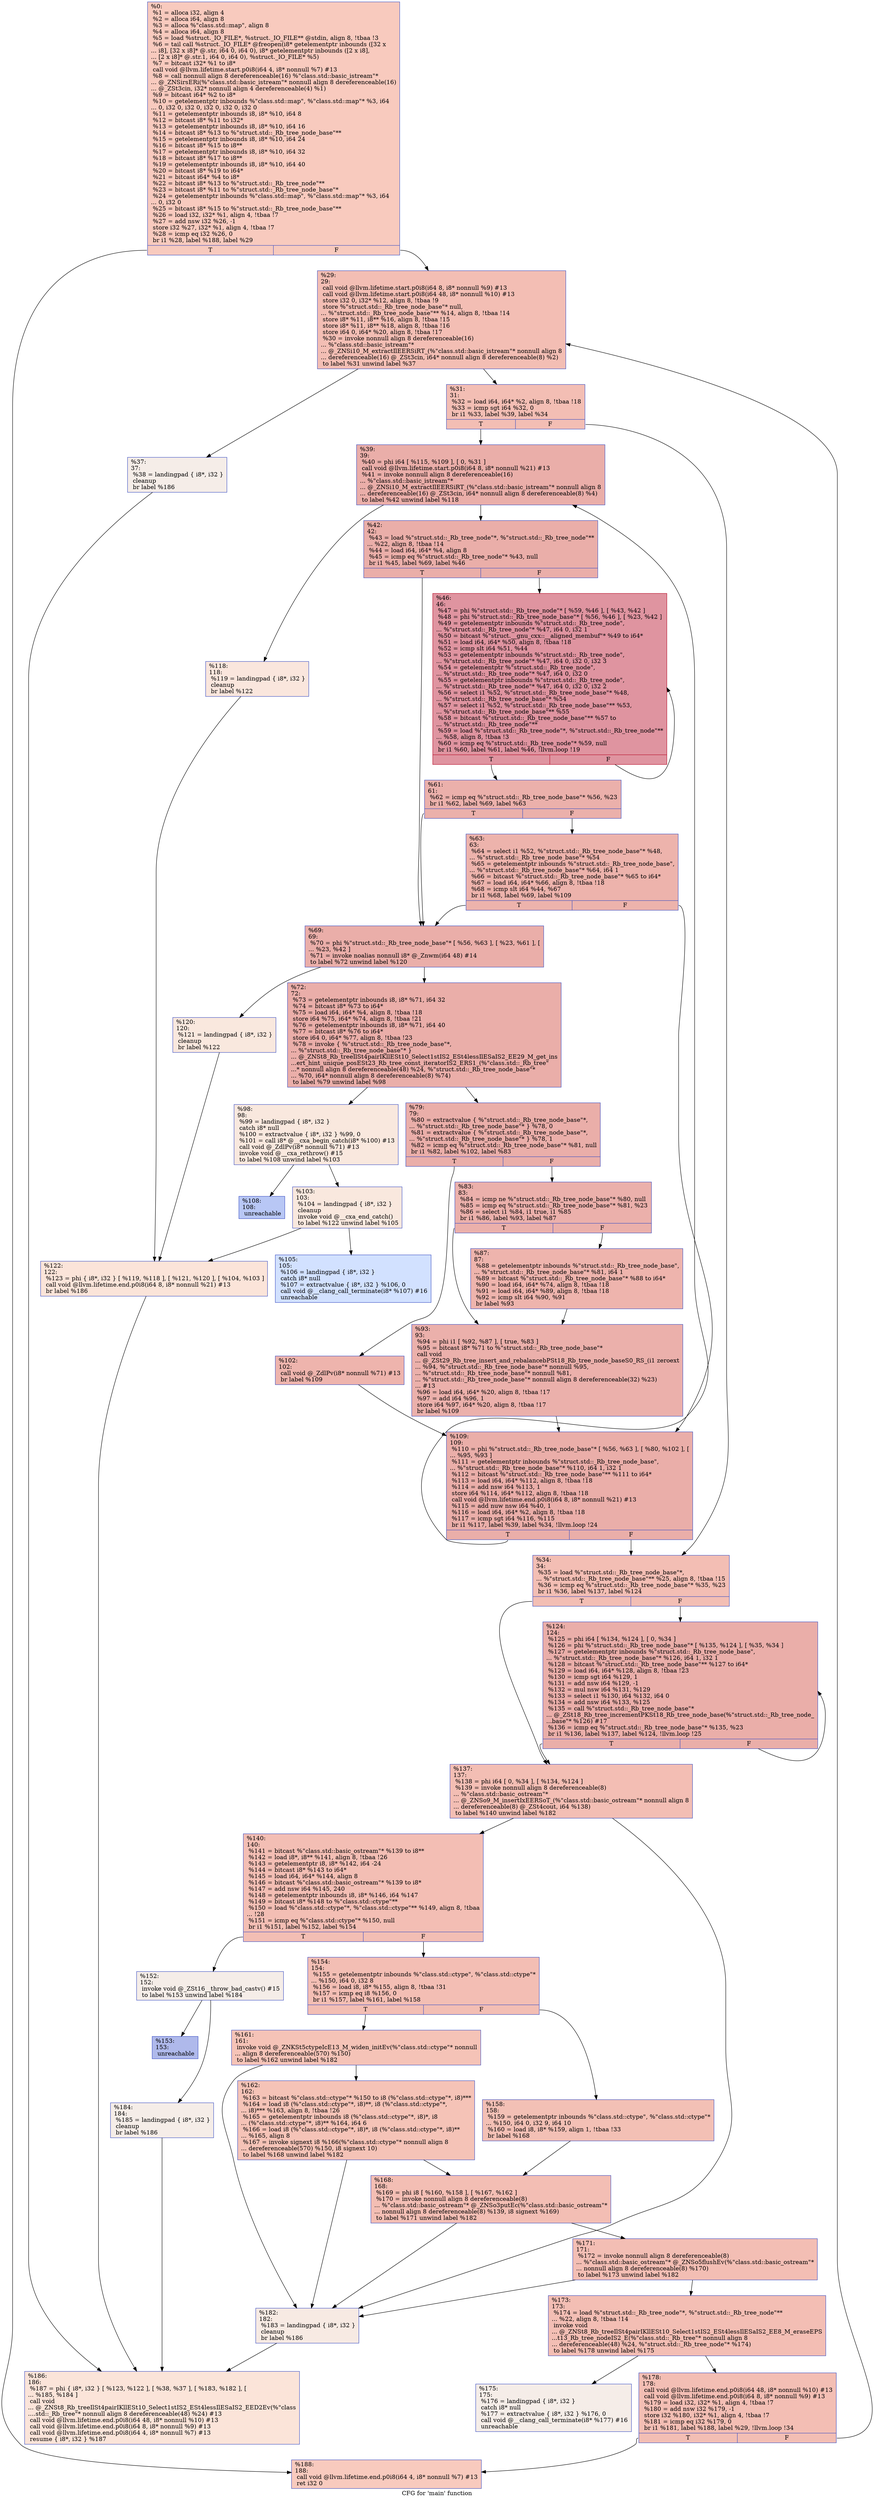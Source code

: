 digraph "CFG for 'main' function" {
	label="CFG for 'main' function";

	Node0x55a5d972b8b0 [shape=record,color="#3d50c3ff", style=filled, fillcolor="#ef886b70",label="{%0:\l  %1 = alloca i32, align 4\l  %2 = alloca i64, align 8\l  %3 = alloca %\"class.std::map\", align 8\l  %4 = alloca i64, align 8\l  %5 = load %struct._IO_FILE*, %struct._IO_FILE** @stdin, align 8, !tbaa !3\l  %6 = tail call %struct._IO_FILE* @freopen(i8* getelementptr inbounds ([32 x\l... i8], [32 x i8]* @.str, i64 0, i64 0), i8* getelementptr inbounds ([2 x i8],\l... [2 x i8]* @.str.1, i64 0, i64 0), %struct._IO_FILE* %5)\l  %7 = bitcast i32* %1 to i8*\l  call void @llvm.lifetime.start.p0i8(i64 4, i8* nonnull %7) #13\l  %8 = call nonnull align 8 dereferenceable(16) %\"class.std::basic_istream\"*\l... @_ZNSirsERi(%\"class.std::basic_istream\"* nonnull align 8 dereferenceable(16)\l... @_ZSt3cin, i32* nonnull align 4 dereferenceable(4) %1)\l  %9 = bitcast i64* %2 to i8*\l  %10 = getelementptr inbounds %\"class.std::map\", %\"class.std::map\"* %3, i64\l... 0, i32 0, i32 0, i32 0, i32 0, i32 0\l  %11 = getelementptr inbounds i8, i8* %10, i64 8\l  %12 = bitcast i8* %11 to i32*\l  %13 = getelementptr inbounds i8, i8* %10, i64 16\l  %14 = bitcast i8* %13 to %\"struct.std::_Rb_tree_node_base\"**\l  %15 = getelementptr inbounds i8, i8* %10, i64 24\l  %16 = bitcast i8* %15 to i8**\l  %17 = getelementptr inbounds i8, i8* %10, i64 32\l  %18 = bitcast i8* %17 to i8**\l  %19 = getelementptr inbounds i8, i8* %10, i64 40\l  %20 = bitcast i8* %19 to i64*\l  %21 = bitcast i64* %4 to i8*\l  %22 = bitcast i8* %13 to %\"struct.std::_Rb_tree_node\"**\l  %23 = bitcast i8* %11 to %\"struct.std::_Rb_tree_node_base\"*\l  %24 = getelementptr inbounds %\"class.std::map\", %\"class.std::map\"* %3, i64\l... 0, i32 0\l  %25 = bitcast i8* %15 to %\"struct.std::_Rb_tree_node_base\"**\l  %26 = load i32, i32* %1, align 4, !tbaa !7\l  %27 = add nsw i32 %26, -1\l  store i32 %27, i32* %1, align 4, !tbaa !7\l  %28 = icmp eq i32 %26, 0\l  br i1 %28, label %188, label %29\l|{<s0>T|<s1>F}}"];
	Node0x55a5d972b8b0:s0 -> Node0x55a5d972bb80;
	Node0x55a5d972b8b0:s1 -> Node0x55a5d972e840;
	Node0x55a5d972e840 [shape=record,color="#3d50c3ff", style=filled, fillcolor="#e36c5570",label="{%29:\l29:                                               \l  call void @llvm.lifetime.start.p0i8(i64 8, i8* nonnull %9) #13\l  call void @llvm.lifetime.start.p0i8(i64 48, i8* nonnull %10) #13\l  store i32 0, i32* %12, align 8, !tbaa !9\l  store %\"struct.std::_Rb_tree_node_base\"* null,\l... %\"struct.std::_Rb_tree_node_base\"** %14, align 8, !tbaa !14\l  store i8* %11, i8** %16, align 8, !tbaa !15\l  store i8* %11, i8** %18, align 8, !tbaa !16\l  store i64 0, i64* %20, align 8, !tbaa !17\l  %30 = invoke nonnull align 8 dereferenceable(16)\l... %\"class.std::basic_istream\"*\l... @_ZNSi10_M_extractIlEERSiRT_(%\"class.std::basic_istream\"* nonnull align 8\l... dereferenceable(16) @_ZSt3cin, i64* nonnull align 8 dereferenceable(8) %2)\l          to label %31 unwind label %37\l}"];
	Node0x55a5d972e840 -> Node0x55a5d972f4f0;
	Node0x55a5d972e840 -> Node0x55a5d972f580;
	Node0x55a5d972f4f0 [shape=record,color="#3d50c3ff", style=filled, fillcolor="#e36c5570",label="{%31:\l31:                                               \l  %32 = load i64, i64* %2, align 8, !tbaa !18\l  %33 = icmp sgt i64 %32, 0\l  br i1 %33, label %39, label %34\l|{<s0>T|<s1>F}}"];
	Node0x55a5d972f4f0:s0 -> Node0x55a5d972fc90;
	Node0x55a5d972f4f0:s1 -> Node0x55a5d972fd20;
	Node0x55a5d972fd20 [shape=record,color="#3d50c3ff", style=filled, fillcolor="#e36c5570",label="{%34:\l34:                                               \l  %35 = load %\"struct.std::_Rb_tree_node_base\"*,\l... %\"struct.std::_Rb_tree_node_base\"** %25, align 8, !tbaa !15\l  %36 = icmp eq %\"struct.std::_Rb_tree_node_base\"* %35, %23\l  br i1 %36, label %137, label %124\l|{<s0>T|<s1>F}}"];
	Node0x55a5d972fd20:s0 -> Node0x55a5d9730570;
	Node0x55a5d972fd20:s1 -> Node0x55a5d97305c0;
	Node0x55a5d972f580 [shape=record,color="#3d50c3ff", style=filled, fillcolor="#e8d6cc70",label="{%37:\l37:                                               \l  %38 = landingpad \{ i8*, i32 \}\l          cleanup\l  br label %186\l}"];
	Node0x55a5d972f580 -> Node0x55a5d9730750;
	Node0x55a5d972fc90 [shape=record,color="#3d50c3ff", style=filled, fillcolor="#d0473d70",label="{%39:\l39:                                               \l  %40 = phi i64 [ %115, %109 ], [ 0, %31 ]\l  call void @llvm.lifetime.start.p0i8(i64 8, i8* nonnull %21) #13\l  %41 = invoke nonnull align 8 dereferenceable(16)\l... %\"class.std::basic_istream\"*\l... @_ZNSi10_M_extractIlEERSiRT_(%\"class.std::basic_istream\"* nonnull align 8\l... dereferenceable(16) @_ZSt3cin, i64* nonnull align 8 dereferenceable(8) %4)\l          to label %42 unwind label %118\l}"];
	Node0x55a5d972fc90 -> Node0x55a5d9730b20;
	Node0x55a5d972fc90 -> Node0x55a5d9730bb0;
	Node0x55a5d9730b20 [shape=record,color="#3d50c3ff", style=filled, fillcolor="#d0473d70",label="{%42:\l42:                                               \l  %43 = load %\"struct.std::_Rb_tree_node\"*, %\"struct.std::_Rb_tree_node\"**\l... %22, align 8, !tbaa !14\l  %44 = load i64, i64* %4, align 8\l  %45 = icmp eq %\"struct.std::_Rb_tree_node\"* %43, null\l  br i1 %45, label %69, label %46\l|{<s0>T|<s1>F}}"];
	Node0x55a5d9730b20:s0 -> Node0x55a5d9731510;
	Node0x55a5d9730b20:s1 -> Node0x55a5d9731560;
	Node0x55a5d9731560 [shape=record,color="#b70d28ff", style=filled, fillcolor="#b70d2870",label="{%46:\l46:                                               \l  %47 = phi %\"struct.std::_Rb_tree_node\"* [ %59, %46 ], [ %43, %42 ]\l  %48 = phi %\"struct.std::_Rb_tree_node_base\"* [ %56, %46 ], [ %23, %42 ]\l  %49 = getelementptr inbounds %\"struct.std::_Rb_tree_node\",\l... %\"struct.std::_Rb_tree_node\"* %47, i64 0, i32 1\l  %50 = bitcast %\"struct.__gnu_cxx::__aligned_membuf\"* %49 to i64*\l  %51 = load i64, i64* %50, align 8, !tbaa !18\l  %52 = icmp slt i64 %51, %44\l  %53 = getelementptr inbounds %\"struct.std::_Rb_tree_node\",\l... %\"struct.std::_Rb_tree_node\"* %47, i64 0, i32 0, i32 3\l  %54 = getelementptr %\"struct.std::_Rb_tree_node\",\l... %\"struct.std::_Rb_tree_node\"* %47, i64 0, i32 0\l  %55 = getelementptr inbounds %\"struct.std::_Rb_tree_node\",\l... %\"struct.std::_Rb_tree_node\"* %47, i64 0, i32 0, i32 2\l  %56 = select i1 %52, %\"struct.std::_Rb_tree_node_base\"* %48,\l... %\"struct.std::_Rb_tree_node_base\"* %54\l  %57 = select i1 %52, %\"struct.std::_Rb_tree_node_base\"** %53,\l... %\"struct.std::_Rb_tree_node_base\"** %55\l  %58 = bitcast %\"struct.std::_Rb_tree_node_base\"** %57 to\l... %\"struct.std::_Rb_tree_node\"**\l  %59 = load %\"struct.std::_Rb_tree_node\"*, %\"struct.std::_Rb_tree_node\"**\l... %58, align 8, !tbaa !3\l  %60 = icmp eq %\"struct.std::_Rb_tree_node\"* %59, null\l  br i1 %60, label %61, label %46, !llvm.loop !19\l|{<s0>T|<s1>F}}"];
	Node0x55a5d9731560:s0 -> Node0x55a5d9733290;
	Node0x55a5d9731560:s1 -> Node0x55a5d9731560;
	Node0x55a5d9733290 [shape=record,color="#3d50c3ff", style=filled, fillcolor="#d24b4070",label="{%61:\l61:                                               \l  %62 = icmp eq %\"struct.std::_Rb_tree_node_base\"* %56, %23\l  br i1 %62, label %69, label %63\l|{<s0>T|<s1>F}}"];
	Node0x55a5d9733290:s0 -> Node0x55a5d9731510;
	Node0x55a5d9733290:s1 -> Node0x55a5d97334e0;
	Node0x55a5d97334e0 [shape=record,color="#3d50c3ff", style=filled, fillcolor="#d6524470",label="{%63:\l63:                                               \l  %64 = select i1 %52, %\"struct.std::_Rb_tree_node_base\"* %48,\l... %\"struct.std::_Rb_tree_node_base\"* %54\l  %65 = getelementptr inbounds %\"struct.std::_Rb_tree_node_base\",\l... %\"struct.std::_Rb_tree_node_base\"* %64, i64 1\l  %66 = bitcast %\"struct.std::_Rb_tree_node_base\"* %65 to i64*\l  %67 = load i64, i64* %66, align 8, !tbaa !18\l  %68 = icmp slt i64 %44, %67\l  br i1 %68, label %69, label %109\l|{<s0>T|<s1>F}}"];
	Node0x55a5d97334e0:s0 -> Node0x55a5d9731510;
	Node0x55a5d97334e0:s1 -> Node0x55a5d9730810;
	Node0x55a5d9731510 [shape=record,color="#3d50c3ff", style=filled, fillcolor="#d0473d70",label="{%69:\l69:                                               \l  %70 = phi %\"struct.std::_Rb_tree_node_base\"* [ %56, %63 ], [ %23, %61 ], [\l... %23, %42 ]\l  %71 = invoke noalias nonnull i8* @_Znwm(i64 48) #14\l          to label %72 unwind label %120\l}"];
	Node0x55a5d9731510 -> Node0x55a5d9733a40;
	Node0x55a5d9731510 -> Node0x55a5d9733a90;
	Node0x55a5d9733a40 [shape=record,color="#3d50c3ff", style=filled, fillcolor="#d0473d70",label="{%72:\l72:                                               \l  %73 = getelementptr inbounds i8, i8* %71, i64 32\l  %74 = bitcast i8* %73 to i64*\l  %75 = load i64, i64* %4, align 8, !tbaa !18\l  store i64 %75, i64* %74, align 8, !tbaa !21\l  %76 = getelementptr inbounds i8, i8* %71, i64 40\l  %77 = bitcast i8* %76 to i64*\l  store i64 0, i64* %77, align 8, !tbaa !23\l  %78 = invoke \{ %\"struct.std::_Rb_tree_node_base\"*,\l... %\"struct.std::_Rb_tree_node_base\"* \}\l... @_ZNSt8_Rb_treeIlSt4pairIKllESt10_Select1stIS2_ESt4lessIlESaIS2_EE29_M_get_ins\l...ert_hint_unique_posESt23_Rb_tree_const_iteratorIS2_ERS1_(%\"class.std::_Rb_tree\"\l...* nonnull align 8 dereferenceable(48) %24, %\"struct.std::_Rb_tree_node_base\"*\l... %70, i64* nonnull align 8 dereferenceable(8) %74)\l          to label %79 unwind label %98\l}"];
	Node0x55a5d9733a40 -> Node0x55a5d9734300;
	Node0x55a5d9733a40 -> Node0x55a5d9734390;
	Node0x55a5d9734300 [shape=record,color="#3d50c3ff", style=filled, fillcolor="#d0473d70",label="{%79:\l79:                                               \l  %80 = extractvalue \{ %\"struct.std::_Rb_tree_node_base\"*,\l... %\"struct.std::_Rb_tree_node_base\"* \} %78, 0\l  %81 = extractvalue \{ %\"struct.std::_Rb_tree_node_base\"*,\l... %\"struct.std::_Rb_tree_node_base\"* \} %78, 1\l  %82 = icmp eq %\"struct.std::_Rb_tree_node_base\"* %81, null\l  br i1 %82, label %102, label %83\l|{<s0>T|<s1>F}}"];
	Node0x55a5d9734300:s0 -> Node0x55a5d9734780;
	Node0x55a5d9734300:s1 -> Node0x55a5d97347d0;
	Node0x55a5d97347d0 [shape=record,color="#3d50c3ff", style=filled, fillcolor="#d24b4070",label="{%83:\l83:                                               \l  %84 = icmp ne %\"struct.std::_Rb_tree_node_base\"* %80, null\l  %85 = icmp eq %\"struct.std::_Rb_tree_node_base\"* %81, %23\l  %86 = select i1 %84, i1 true, i1 %85\l  br i1 %86, label %93, label %87\l|{<s0>T|<s1>F}}"];
	Node0x55a5d97347d0:s0 -> Node0x55a5d9734b10;
	Node0x55a5d97347d0:s1 -> Node0x55a5d9734b60;
	Node0x55a5d9734b60 [shape=record,color="#3d50c3ff", style=filled, fillcolor="#d8564670",label="{%87:\l87:                                               \l  %88 = getelementptr inbounds %\"struct.std::_Rb_tree_node_base\",\l... %\"struct.std::_Rb_tree_node_base\"* %81, i64 1\l  %89 = bitcast %\"struct.std::_Rb_tree_node_base\"* %88 to i64*\l  %90 = load i64, i64* %74, align 8, !tbaa !18\l  %91 = load i64, i64* %89, align 8, !tbaa !18\l  %92 = icmp slt i64 %90, %91\l  br label %93\l}"];
	Node0x55a5d9734b60 -> Node0x55a5d9734b10;
	Node0x55a5d9734b10 [shape=record,color="#3d50c3ff", style=filled, fillcolor="#d24b4070",label="{%93:\l93:                                               \l  %94 = phi i1 [ %92, %87 ], [ true, %83 ]\l  %95 = bitcast i8* %71 to %\"struct.std::_Rb_tree_node_base\"*\l  call void\l... @_ZSt29_Rb_tree_insert_and_rebalancebPSt18_Rb_tree_node_baseS0_RS_(i1 zeroext\l... %94, %\"struct.std::_Rb_tree_node_base\"* nonnull %95,\l... %\"struct.std::_Rb_tree_node_base\"* nonnull %81,\l... %\"struct.std::_Rb_tree_node_base\"* nonnull align 8 dereferenceable(32) %23)\l... #13\l  %96 = load i64, i64* %20, align 8, !tbaa !17\l  %97 = add i64 %96, 1\l  store i64 %97, i64* %20, align 8, !tbaa !17\l  br label %109\l}"];
	Node0x55a5d9734b10 -> Node0x55a5d9730810;
	Node0x55a5d9734390 [shape=record,color="#3d50c3ff", style=filled, fillcolor="#f2cab570",label="{%98:\l98:                                               \l  %99 = landingpad \{ i8*, i32 \}\l          catch i8* null\l  %100 = extractvalue \{ i8*, i32 \} %99, 0\l  %101 = call i8* @__cxa_begin_catch(i8* %100) #13\l  call void @_ZdlPv(i8* nonnull %71) #13\l  invoke void @__cxa_rethrow() #15\l          to label %108 unwind label %103\l}"];
	Node0x55a5d9734390 -> Node0x55a5d9736180;
	Node0x55a5d9734390 -> Node0x55a5d97361d0;
	Node0x55a5d9734780 [shape=record,color="#3d50c3ff", style=filled, fillcolor="#d8564670",label="{%102:\l102:                                              \l  call void @_ZdlPv(i8* nonnull %71) #13\l  br label %109\l}"];
	Node0x55a5d9734780 -> Node0x55a5d9730810;
	Node0x55a5d97361d0 [shape=record,color="#3d50c3ff", style=filled, fillcolor="#f2cab570",label="{%103:\l103:                                              \l  %104 = landingpad \{ i8*, i32 \}\l          cleanup\l  invoke void @__cxa_end_catch()\l          to label %122 unwind label %105\l}"];
	Node0x55a5d97361d0 -> Node0x55a5d9736640;
	Node0x55a5d97361d0 -> Node0x55a5d9736690;
	Node0x55a5d9736690 [shape=record,color="#3d50c3ff", style=filled, fillcolor="#9abbff70",label="{%105:\l105:                                              \l  %106 = landingpad \{ i8*, i32 \}\l          catch i8* null\l  %107 = extractvalue \{ i8*, i32 \} %106, 0\l  call void @__clang_call_terminate(i8* %107) #16\l  unreachable\l}"];
	Node0x55a5d9736180 [shape=record,color="#3d50c3ff", style=filled, fillcolor="#5f7fe870",label="{%108:\l108:                                              \l  unreachable\l}"];
	Node0x55a5d9730810 [shape=record,color="#3d50c3ff", style=filled, fillcolor="#d0473d70",label="{%109:\l109:                                              \l  %110 = phi %\"struct.std::_Rb_tree_node_base\"* [ %56, %63 ], [ %80, %102 ], [\l... %95, %93 ]\l  %111 = getelementptr inbounds %\"struct.std::_Rb_tree_node_base\",\l... %\"struct.std::_Rb_tree_node_base\"* %110, i64 1, i32 1\l  %112 = bitcast %\"struct.std::_Rb_tree_node_base\"** %111 to i64*\l  %113 = load i64, i64* %112, align 8, !tbaa !18\l  %114 = add nsw i64 %113, 1\l  store i64 %114, i64* %112, align 8, !tbaa !18\l  call void @llvm.lifetime.end.p0i8(i64 8, i8* nonnull %21) #13\l  %115 = add nuw nsw i64 %40, 1\l  %116 = load i64, i64* %2, align 8, !tbaa !18\l  %117 = icmp sgt i64 %116, %115\l  br i1 %117, label %39, label %34, !llvm.loop !24\l|{<s0>T|<s1>F}}"];
	Node0x55a5d9730810:s0 -> Node0x55a5d972fc90;
	Node0x55a5d9730810:s1 -> Node0x55a5d972fd20;
	Node0x55a5d9730bb0 [shape=record,color="#3d50c3ff", style=filled, fillcolor="#f3c7b170",label="{%118:\l118:                                              \l  %119 = landingpad \{ i8*, i32 \}\l          cleanup\l  br label %122\l}"];
	Node0x55a5d9730bb0 -> Node0x55a5d9736640;
	Node0x55a5d9733a90 [shape=record,color="#3d50c3ff", style=filled, fillcolor="#f2cab570",label="{%120:\l120:                                              \l  %121 = landingpad \{ i8*, i32 \}\l          cleanup\l  br label %122\l}"];
	Node0x55a5d9733a90 -> Node0x55a5d9736640;
	Node0x55a5d9736640 [shape=record,color="#3d50c3ff", style=filled, fillcolor="#f5c1a970",label="{%122:\l122:                                              \l  %123 = phi \{ i8*, i32 \} [ %119, %118 ], [ %121, %120 ], [ %104, %103 ]\l  call void @llvm.lifetime.end.p0i8(i64 8, i8* nonnull %21) #13\l  br label %186\l}"];
	Node0x55a5d9736640 -> Node0x55a5d9730750;
	Node0x55a5d97305c0 [shape=record,color="#3d50c3ff", style=filled, fillcolor="#d0473d70",label="{%124:\l124:                                              \l  %125 = phi i64 [ %134, %124 ], [ 0, %34 ]\l  %126 = phi %\"struct.std::_Rb_tree_node_base\"* [ %135, %124 ], [ %35, %34 ]\l  %127 = getelementptr inbounds %\"struct.std::_Rb_tree_node_base\",\l... %\"struct.std::_Rb_tree_node_base\"* %126, i64 1, i32 1\l  %128 = bitcast %\"struct.std::_Rb_tree_node_base\"** %127 to i64*\l  %129 = load i64, i64* %128, align 8, !tbaa !23\l  %130 = icmp sgt i64 %129, 1\l  %131 = add nsw i64 %129, -1\l  %132 = mul nsw i64 %131, %129\l  %133 = select i1 %130, i64 %132, i64 0\l  %134 = add nsw i64 %133, %125\l  %135 = call %\"struct.std::_Rb_tree_node_base\"*\l... @_ZSt18_Rb_tree_incrementPKSt18_Rb_tree_node_base(%\"struct.std::_Rb_tree_node_\l...base\"* %126) #17\l  %136 = icmp eq %\"struct.std::_Rb_tree_node_base\"* %135, %23\l  br i1 %136, label %137, label %124, !llvm.loop !25\l|{<s0>T|<s1>F}}"];
	Node0x55a5d97305c0:s0 -> Node0x55a5d9730570;
	Node0x55a5d97305c0:s1 -> Node0x55a5d97305c0;
	Node0x55a5d9730570 [shape=record,color="#3d50c3ff", style=filled, fillcolor="#e36c5570",label="{%137:\l137:                                              \l  %138 = phi i64 [ 0, %34 ], [ %134, %124 ]\l  %139 = invoke nonnull align 8 dereferenceable(8)\l... %\"class.std::basic_ostream\"*\l... @_ZNSo9_M_insertIxEERSoT_(%\"class.std::basic_ostream\"* nonnull align 8\l... dereferenceable(8) @_ZSt4cout, i64 %138)\l          to label %140 unwind label %182\l}"];
	Node0x55a5d9730570 -> Node0x55a5d9739340;
	Node0x55a5d9730570 -> Node0x55a5d9739390;
	Node0x55a5d9739340 [shape=record,color="#3d50c3ff", style=filled, fillcolor="#e36c5570",label="{%140:\l140:                                              \l  %141 = bitcast %\"class.std::basic_ostream\"* %139 to i8**\l  %142 = load i8*, i8** %141, align 8, !tbaa !26\l  %143 = getelementptr i8, i8* %142, i64 -24\l  %144 = bitcast i8* %143 to i64*\l  %145 = load i64, i64* %144, align 8\l  %146 = bitcast %\"class.std::basic_ostream\"* %139 to i8*\l  %147 = add nsw i64 %145, 240\l  %148 = getelementptr inbounds i8, i8* %146, i64 %147\l  %149 = bitcast i8* %148 to %\"class.std::ctype\"**\l  %150 = load %\"class.std::ctype\"*, %\"class.std::ctype\"** %149, align 8, !tbaa\l... !28\l  %151 = icmp eq %\"class.std::ctype\"* %150, null\l  br i1 %151, label %152, label %154\l|{<s0>T|<s1>F}}"];
	Node0x55a5d9739340:s0 -> Node0x55a5d9739dc0;
	Node0x55a5d9739340:s1 -> Node0x55a5d9739e50;
	Node0x55a5d9739dc0 [shape=record,color="#3d50c3ff", style=filled, fillcolor="#e8d6cc70",label="{%152:\l152:                                              \l  invoke void @_ZSt16__throw_bad_castv() #15\l          to label %153 unwind label %184\l}"];
	Node0x55a5d9739dc0 -> Node0x55a5d9739fe0;
	Node0x55a5d9739dc0 -> Node0x55a5d973a030;
	Node0x55a5d9739fe0 [shape=record,color="#3d50c3ff", style=filled, fillcolor="#4961d270",label="{%153:\l153:                                              \l  unreachable\l}"];
	Node0x55a5d9739e50 [shape=record,color="#3d50c3ff", style=filled, fillcolor="#e36c5570",label="{%154:\l154:                                              \l  %155 = getelementptr inbounds %\"class.std::ctype\", %\"class.std::ctype\"*\l... %150, i64 0, i32 8\l  %156 = load i8, i8* %155, align 8, !tbaa !31\l  %157 = icmp eq i8 %156, 0\l  br i1 %157, label %161, label %158\l|{<s0>T|<s1>F}}"];
	Node0x55a5d9739e50:s0 -> Node0x55a5d973a5f0;
	Node0x55a5d9739e50:s1 -> Node0x55a5d973a680;
	Node0x55a5d973a680 [shape=record,color="#3d50c3ff", style=filled, fillcolor="#e5705870",label="{%158:\l158:                                              \l  %159 = getelementptr inbounds %\"class.std::ctype\", %\"class.std::ctype\"*\l... %150, i64 0, i32 9, i64 10\l  %160 = load i8, i8* %159, align 1, !tbaa !33\l  br label %168\l}"];
	Node0x55a5d973a680 -> Node0x55a5d973a970;
	Node0x55a5d973a5f0 [shape=record,color="#3d50c3ff", style=filled, fillcolor="#e8765c70",label="{%161:\l161:                                              \l  invoke void @_ZNKSt5ctypeIcE13_M_widen_initEv(%\"class.std::ctype\"* nonnull\l... align 8 dereferenceable(570) %150)\l          to label %162 unwind label %182\l}"];
	Node0x55a5d973a5f0 -> Node0x55a5d973aaf0;
	Node0x55a5d973a5f0 -> Node0x55a5d9739390;
	Node0x55a5d973aaf0 [shape=record,color="#3d50c3ff", style=filled, fillcolor="#e8765c70",label="{%162:\l162:                                              \l  %163 = bitcast %\"class.std::ctype\"* %150 to i8 (%\"class.std::ctype\"*, i8)***\l  %164 = load i8 (%\"class.std::ctype\"*, i8)**, i8 (%\"class.std::ctype\"*,\l... i8)*** %163, align 8, !tbaa !26\l  %165 = getelementptr inbounds i8 (%\"class.std::ctype\"*, i8)*, i8\l... (%\"class.std::ctype\"*, i8)** %164, i64 6\l  %166 = load i8 (%\"class.std::ctype\"*, i8)*, i8 (%\"class.std::ctype\"*, i8)**\l... %165, align 8\l  %167 = invoke signext i8 %166(%\"class.std::ctype\"* nonnull align 8\l... dereferenceable(570) %150, i8 signext 10)\l          to label %168 unwind label %182\l}"];
	Node0x55a5d973aaf0 -> Node0x55a5d973a970;
	Node0x55a5d973aaf0 -> Node0x55a5d9739390;
	Node0x55a5d973a970 [shape=record,color="#3d50c3ff", style=filled, fillcolor="#e36c5570",label="{%168:\l168:                                              \l  %169 = phi i8 [ %160, %158 ], [ %167, %162 ]\l  %170 = invoke nonnull align 8 dereferenceable(8)\l... %\"class.std::basic_ostream\"* @_ZNSo3putEc(%\"class.std::basic_ostream\"*\l... nonnull align 8 dereferenceable(8) %139, i8 signext %169)\l          to label %171 unwind label %182\l}"];
	Node0x55a5d973a970 -> Node0x55a5d973b750;
	Node0x55a5d973a970 -> Node0x55a5d9739390;
	Node0x55a5d973b750 [shape=record,color="#3d50c3ff", style=filled, fillcolor="#e36c5570",label="{%171:\l171:                                              \l  %172 = invoke nonnull align 8 dereferenceable(8)\l... %\"class.std::basic_ostream\"* @_ZNSo5flushEv(%\"class.std::basic_ostream\"*\l... nonnull align 8 dereferenceable(8) %170)\l          to label %173 unwind label %182\l}"];
	Node0x55a5d973b750 -> Node0x55a5d973ba10;
	Node0x55a5d973b750 -> Node0x55a5d9739390;
	Node0x55a5d973ba10 [shape=record,color="#3d50c3ff", style=filled, fillcolor="#e36c5570",label="{%173:\l173:                                              \l  %174 = load %\"struct.std::_Rb_tree_node\"*, %\"struct.std::_Rb_tree_node\"**\l... %22, align 8, !tbaa !14\l  invoke void\l... @_ZNSt8_Rb_treeIlSt4pairIKllESt10_Select1stIS2_ESt4lessIlESaIS2_EE8_M_eraseEPS\l...t13_Rb_tree_nodeIS2_E(%\"class.std::_Rb_tree\"* nonnull align 8\l... dereferenceable(48) %24, %\"struct.std::_Rb_tree_node\"* %174)\l          to label %178 unwind label %175\l}"];
	Node0x55a5d973ba10 -> Node0x55a5d973bd90;
	Node0x55a5d973ba10 -> Node0x55a5d973bde0;
	Node0x55a5d973bde0 [shape=record,color="#3d50c3ff", style=filled, fillcolor="#e8d6cc70",label="{%175:\l175:                                              \l  %176 = landingpad \{ i8*, i32 \}\l          catch i8* null\l  %177 = extractvalue \{ i8*, i32 \} %176, 0\l  call void @__clang_call_terminate(i8* %177) #16\l  unreachable\l}"];
	Node0x55a5d973bd90 [shape=record,color="#3d50c3ff", style=filled, fillcolor="#e36c5570",label="{%178:\l178:                                              \l  call void @llvm.lifetime.end.p0i8(i64 48, i8* nonnull %10) #13\l  call void @llvm.lifetime.end.p0i8(i64 8, i8* nonnull %9) #13\l  %179 = load i32, i32* %1, align 4, !tbaa !7\l  %180 = add nsw i32 %179, -1\l  store i32 %180, i32* %1, align 4, !tbaa !7\l  %181 = icmp eq i32 %179, 0\l  br i1 %181, label %188, label %29, !llvm.loop !34\l|{<s0>T|<s1>F}}"];
	Node0x55a5d973bd90:s0 -> Node0x55a5d972bb80;
	Node0x55a5d973bd90:s1 -> Node0x55a5d972e840;
	Node0x55a5d9739390 [shape=record,color="#3d50c3ff", style=filled, fillcolor="#eed0c070",label="{%182:\l182:                                              \l  %183 = landingpad \{ i8*, i32 \}\l          cleanup\l  br label %186\l}"];
	Node0x55a5d9739390 -> Node0x55a5d9730750;
	Node0x55a5d973a030 [shape=record,color="#3d50c3ff", style=filled, fillcolor="#e8d6cc70",label="{%184:\l184:                                              \l  %185 = landingpad \{ i8*, i32 \}\l          cleanup\l  br label %186\l}"];
	Node0x55a5d973a030 -> Node0x55a5d9730750;
	Node0x55a5d9730750 [shape=record,color="#3d50c3ff", style=filled, fillcolor="#f5c1a970",label="{%186:\l186:                                              \l  %187 = phi \{ i8*, i32 \} [ %123, %122 ], [ %38, %37 ], [ %183, %182 ], [\l... %185, %184 ]\l  call void\l... @_ZNSt8_Rb_treeIlSt4pairIKllESt10_Select1stIS2_ESt4lessIlESaIS2_EED2Ev(%\"class\l....std::_Rb_tree\"* nonnull align 8 dereferenceable(48) %24) #13\l  call void @llvm.lifetime.end.p0i8(i64 48, i8* nonnull %10) #13\l  call void @llvm.lifetime.end.p0i8(i64 8, i8* nonnull %9) #13\l  call void @llvm.lifetime.end.p0i8(i64 4, i8* nonnull %7) #13\l  resume \{ i8*, i32 \} %187\l}"];
	Node0x55a5d972bb80 [shape=record,color="#3d50c3ff", style=filled, fillcolor="#ef886b70",label="{%188:\l188:                                              \l  call void @llvm.lifetime.end.p0i8(i64 4, i8* nonnull %7) #13\l  ret i32 0\l}"];
}
